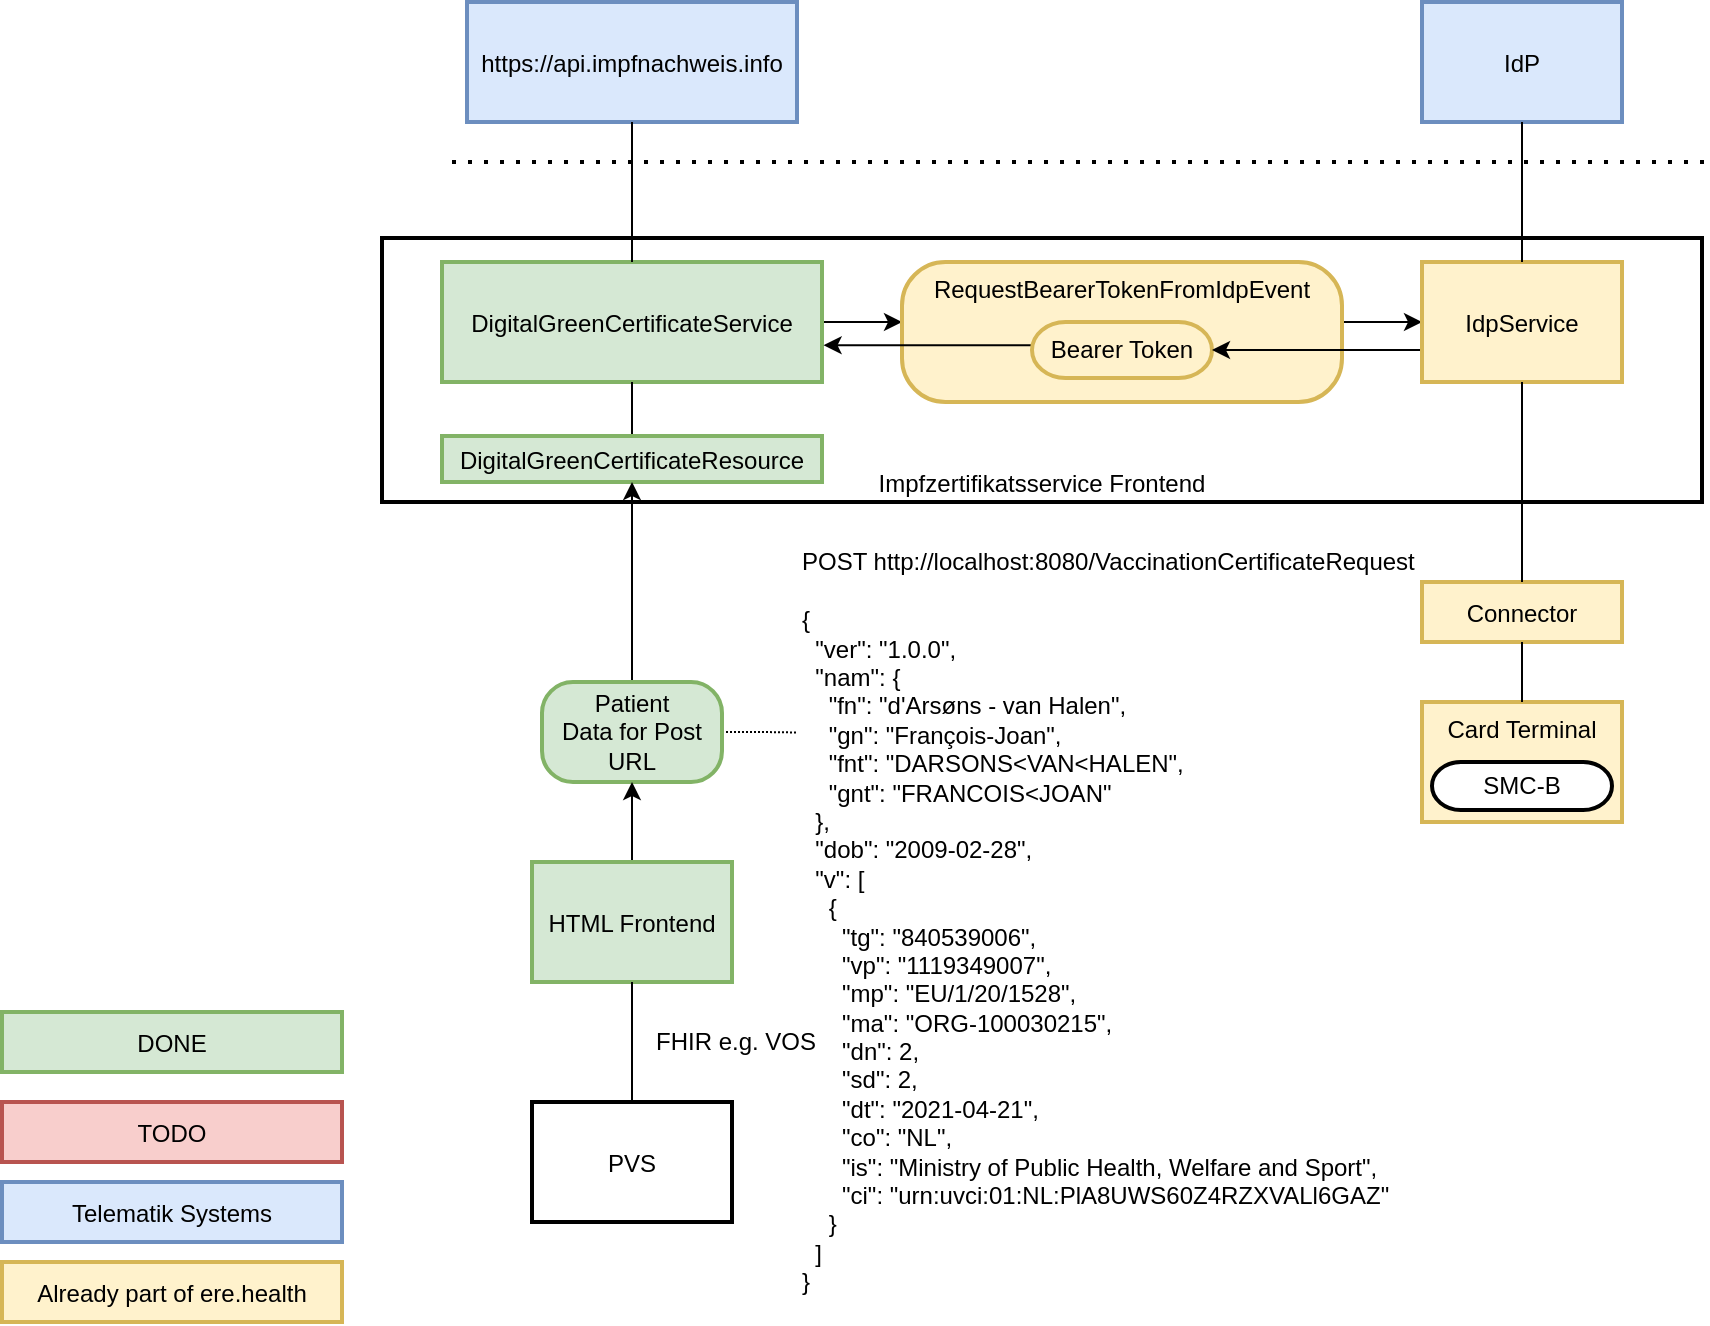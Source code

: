 <mxfile>
    <diagram id="rQ92beCMy6onAW36sVL1" name="overview">
        <mxGraphModel dx="1229" dy="913" grid="1" gridSize="10" guides="1" tooltips="1" connect="1" arrows="1" fold="1" page="1" pageScale="1" pageWidth="827" pageHeight="1169" math="0" shadow="0">
            <root>
                <mxCell id="0"/>
                <mxCell id="1" parent="0"/>
                <mxCell id="36" value="Impfzertifikatsservice Frontend" style="shape=agent;offsetSize=8;strokeWidth=2;verticalAlign=bottom;" parent="1" vertex="1">
                    <mxGeometry x="220" y="378" width="660" height="132" as="geometry"/>
                </mxCell>
                <mxCell id="10" style="edgeStyle=orthogonalEdgeStyle;rounded=0;orthogonalLoop=1;jettySize=auto;html=1;" parent="1" source="2" target="8" edge="1">
                    <mxGeometry relative="1" as="geometry">
                        <Array as="points">
                            <mxPoint x="470" y="420"/>
                            <mxPoint x="470" y="420"/>
                        </Array>
                    </mxGeometry>
                </mxCell>
                <mxCell id="2" value="DigitalGreenCertificateService" style="shape=agent;offsetSize=8;strokeWidth=2;fillColor=#d5e8d4;strokeColor=#82b366;" parent="1" vertex="1">
                    <mxGeometry x="250" y="390" width="190" height="60" as="geometry"/>
                </mxCell>
                <mxCell id="3" value="" style="shape=useedge;vertical=true;endArrow=none;useSignPosition=left;useSignDirection=none;entryX=0.5;entryY=1;entryDx=0;entryDy=0;exitX=0.5;exitY=0;exitDx=0;exitDy=0;" parent="1" source="4" target="2" edge="1">
                    <mxGeometry height="160" relative="1" as="geometry">
                        <mxPoint x="340" y="500" as="sourcePoint"/>
                        <mxPoint x="360" y="470" as="targetPoint"/>
                    </mxGeometry>
                </mxCell>
                <mxCell id="4" value="DigitalGreenCertificateResource" style="shape=agent;offsetSize=8;strokeWidth=2;fillColor=#d5e8d4;strokeColor=#82b366;" parent="1" vertex="1">
                    <mxGeometry x="250" y="477" width="190" height="23" as="geometry"/>
                </mxCell>
                <mxCell id="6" style="edgeStyle=orthogonalEdgeStyle;rounded=0;orthogonalLoop=1;jettySize=auto;html=1;" parent="1" source="5" target="4" edge="1">
                    <mxGeometry relative="1" as="geometry"/>
                </mxCell>
                <mxCell id="30" style="edgeStyle=orthogonalEdgeStyle;rounded=0;orthogonalLoop=1;jettySize=auto;html=1;entryX=0;entryY=0.25;entryDx=0;entryDy=0;endArrow=none;endFill=0;dashed=1;dashPattern=1 1;" parent="1" source="5" target="7" edge="1">
                    <mxGeometry relative="1" as="geometry"/>
                </mxCell>
                <mxCell id="5" value="Patient&lt;br&gt;Data for Post URL" style="rounded=1;whiteSpace=wrap;html=1;arcSize=31;strokeWidth=2;fillColor=#d5e8d4;strokeColor=#82b366;" parent="1" vertex="1">
                    <mxGeometry x="300" y="600" width="90" height="50" as="geometry"/>
                </mxCell>
                <mxCell id="7" value="POST http://localhost:8080/VaccinationCertificateRequest&lt;br&gt;&lt;div&gt;&lt;br&gt;&lt;/div&gt;&lt;div&gt;{&lt;/div&gt;&lt;div&gt;&amp;nbsp; &quot;ver&quot;: &quot;1.0.0&quot;,&lt;/div&gt;&lt;div&gt;&amp;nbsp; &quot;nam&quot;: {&lt;/div&gt;&lt;div&gt;&amp;nbsp; &amp;nbsp; &quot;fn&quot;: &quot;d'Arsøns - van Halen&quot;,&lt;/div&gt;&lt;div&gt;&amp;nbsp; &amp;nbsp; &quot;gn&quot;: &quot;François-Joan&quot;,&lt;/div&gt;&lt;div&gt;&amp;nbsp; &amp;nbsp; &quot;fnt&quot;: &quot;DARSONS&amp;lt;VAN&amp;lt;HALEN&quot;,&lt;/div&gt;&lt;div&gt;&amp;nbsp; &amp;nbsp; &quot;gnt&quot;: &quot;FRANCOIS&amp;lt;JOAN&quot;&lt;/div&gt;&lt;div&gt;&amp;nbsp; },&lt;/div&gt;&lt;div&gt;&amp;nbsp; &quot;dob&quot;: &quot;2009-02-28&quot;,&lt;/div&gt;&lt;div&gt;&amp;nbsp; &quot;v&quot;: [&lt;/div&gt;&lt;div&gt;&amp;nbsp; &amp;nbsp; {&lt;/div&gt;&lt;div&gt;&amp;nbsp; &amp;nbsp; &amp;nbsp; &quot;tg&quot;: &quot;840539006&quot;,&lt;/div&gt;&lt;div&gt;&amp;nbsp; &amp;nbsp; &amp;nbsp; &quot;vp&quot;: &quot;1119349007&quot;,&lt;/div&gt;&lt;div&gt;&amp;nbsp; &amp;nbsp; &amp;nbsp; &quot;mp&quot;: &quot;EU/1/20/1528&quot;,&lt;/div&gt;&lt;div&gt;&amp;nbsp; &amp;nbsp; &amp;nbsp; &quot;ma&quot;: &quot;ORG-100030215&quot;,&lt;/div&gt;&lt;div&gt;&amp;nbsp; &amp;nbsp; &amp;nbsp; &quot;dn&quot;: 2,&lt;/div&gt;&lt;div&gt;&amp;nbsp; &amp;nbsp; &amp;nbsp; &quot;sd&quot;: 2,&lt;/div&gt;&lt;div&gt;&amp;nbsp; &amp;nbsp; &amp;nbsp; &quot;dt&quot;: &quot;2021-04-21&quot;,&lt;/div&gt;&lt;div&gt;&amp;nbsp; &amp;nbsp; &amp;nbsp; &quot;co&quot;: &quot;NL&quot;,&lt;/div&gt;&lt;div&gt;&amp;nbsp; &amp;nbsp; &amp;nbsp; &quot;is&quot;: &quot;Ministry of Public Health, Welfare and Sport&quot;,&lt;/div&gt;&lt;div&gt;&amp;nbsp; &amp;nbsp; &amp;nbsp; &quot;ci&quot;: &quot;urn:uvci:01:NL:PlA8UWS60Z4RZXVALl6GAZ&quot;&lt;/div&gt;&lt;div&gt;&amp;nbsp; &amp;nbsp; }&lt;/div&gt;&lt;div&gt;&amp;nbsp; ]&lt;/div&gt;&lt;div&gt;}&lt;/div&gt;" style="text;html=1;strokeColor=none;fillColor=none;align=left;verticalAlign=middle;whiteSpace=wrap;rounded=0;" parent="1" vertex="1">
                    <mxGeometry x="427.5" y="530.5" width="370" height="379" as="geometry"/>
                </mxCell>
                <mxCell id="18" style="edgeStyle=orthogonalEdgeStyle;rounded=0;orthogonalLoop=1;jettySize=auto;html=1;" parent="1" source="8" target="12" edge="1">
                    <mxGeometry relative="1" as="geometry">
                        <Array as="points">
                            <mxPoint x="720" y="420"/>
                            <mxPoint x="720" y="420"/>
                        </Array>
                    </mxGeometry>
                </mxCell>
                <mxCell id="8" value="RequestBearerTokenFromIdpEvent" style="rounded=1;whiteSpace=wrap;html=1;arcSize=31;strokeWidth=2;verticalAlign=top;fillColor=#fff2cc;strokeColor=#d6b656;" parent="1" vertex="1">
                    <mxGeometry x="480" y="390" width="220" height="70" as="geometry"/>
                </mxCell>
                <mxCell id="11" style="edgeStyle=orthogonalEdgeStyle;rounded=0;orthogonalLoop=1;jettySize=auto;html=1;entryX=1.004;entryY=0.693;entryDx=0;entryDy=0;entryPerimeter=0;" parent="1" source="9" target="2" edge="1">
                    <mxGeometry relative="1" as="geometry">
                        <Array as="points">
                            <mxPoint x="441" y="432"/>
                        </Array>
                    </mxGeometry>
                </mxCell>
                <mxCell id="9" value="Bearer Token" style="rounded=1;whiteSpace=wrap;html=1;arcSize=60;strokeWidth=2;fillColor=#fff2cc;strokeColor=#d6b656;" parent="1" vertex="1">
                    <mxGeometry x="545" y="420" width="90" height="28" as="geometry"/>
                </mxCell>
                <mxCell id="19" style="edgeStyle=orthogonalEdgeStyle;rounded=0;orthogonalLoop=1;jettySize=auto;html=1;" parent="1" source="12" target="9" edge="1">
                    <mxGeometry relative="1" as="geometry">
                        <Array as="points">
                            <mxPoint x="720" y="434"/>
                            <mxPoint x="720" y="434"/>
                        </Array>
                    </mxGeometry>
                </mxCell>
                <mxCell id="12" value="IdpService" style="shape=agent;offsetSize=8;strokeWidth=2;fillColor=#fff2cc;strokeColor=#d6b656;" parent="1" vertex="1">
                    <mxGeometry x="740" y="390" width="100" height="60" as="geometry"/>
                </mxCell>
                <mxCell id="13" value="Connector" style="shape=agent;offsetSize=8;strokeWidth=2;fillColor=#fff2cc;strokeColor=#d6b656;" parent="1" vertex="1">
                    <mxGeometry x="740" y="550" width="100" height="30" as="geometry"/>
                </mxCell>
                <mxCell id="14" value="Card Terminal" style="shape=agent;offsetSize=8;strokeWidth=2;verticalAlign=top;fillColor=#fff2cc;strokeColor=#d6b656;" parent="1" vertex="1">
                    <mxGeometry x="740" y="610" width="100" height="60" as="geometry"/>
                </mxCell>
                <mxCell id="15" value="SMC-B" style="rounded=1;whiteSpace=wrap;html=1;arcSize=60;strokeWidth=2;" parent="1" vertex="1">
                    <mxGeometry x="745" y="640" width="90" height="24" as="geometry"/>
                </mxCell>
                <mxCell id="16" value="" style="shape=useedge;vertical=true;endArrow=none;useSignPosition=left;useSignDirection=none;entryX=0.5;entryY=1;entryDx=0;entryDy=0;exitX=0.5;exitY=0;exitDx=0;exitDy=0;dx=0;dy=80;" parent="1" source="13" target="12" edge="1">
                    <mxGeometry height="160" relative="1" as="geometry">
                        <mxPoint x="740" y="590" as="sourcePoint"/>
                        <mxPoint x="740" y="430" as="targetPoint"/>
                    </mxGeometry>
                </mxCell>
                <mxCell id="17" value="" style="shape=useedge;vertical=true;endArrow=none;useSignPosition=left;useSignDirection=none;entryX=0.5;entryY=1;entryDx=0;entryDy=0;exitX=0.5;exitY=0;exitDx=0;exitDy=0;" parent="1" source="14" target="13" edge="1">
                    <mxGeometry height="160" relative="1" as="geometry">
                        <mxPoint x="800" y="750" as="sourcePoint"/>
                        <mxPoint x="800" y="590" as="targetPoint"/>
                    </mxGeometry>
                </mxCell>
                <mxCell id="20" value="" style="endArrow=none;dashed=1;html=1;dashPattern=1 3;strokeWidth=2;" parent="1" edge="1">
                    <mxGeometry width="50" height="50" relative="1" as="geometry">
                        <mxPoint x="881" y="340" as="sourcePoint"/>
                        <mxPoint x="250" y="340" as="targetPoint"/>
                    </mxGeometry>
                </mxCell>
                <mxCell id="21" value="IdP" style="shape=agent;offsetSize=8;strokeWidth=2;fillColor=#dae8fc;strokeColor=#6c8ebf;" parent="1" vertex="1">
                    <mxGeometry x="740" y="260" width="100" height="60" as="geometry"/>
                </mxCell>
                <mxCell id="22" value="" style="shape=useedge;vertical=true;endArrow=none;useSignPosition=left;useSignDirection=none;entryX=0.5;entryY=1;entryDx=0;entryDy=0;exitX=0.5;exitY=0;exitDx=0;exitDy=0;" parent="1" source="12" target="21" edge="1">
                    <mxGeometry height="160" relative="1" as="geometry">
                        <mxPoint x="780" y="460" as="sourcePoint"/>
                        <mxPoint x="780" y="300" as="targetPoint"/>
                    </mxGeometry>
                </mxCell>
                <mxCell id="23" value="https://api.impfnachweis.info" style="shape=agent;offsetSize=8;strokeWidth=2;fillColor=#dae8fc;strokeColor=#6c8ebf;" parent="1" vertex="1">
                    <mxGeometry x="262.5" y="260" width="165" height="60" as="geometry"/>
                </mxCell>
                <mxCell id="24" value="" style="shape=useedge;vertical=true;endArrow=none;useSignPosition=left;useSignDirection=none;entryX=0.5;entryY=1;entryDx=0;entryDy=0;" parent="1" target="23" edge="1">
                    <mxGeometry height="160" relative="1" as="geometry">
                        <mxPoint x="345" y="390" as="sourcePoint"/>
                        <mxPoint x="340" y="320" as="targetPoint"/>
                    </mxGeometry>
                </mxCell>
                <mxCell id="31" style="edgeStyle=orthogonalEdgeStyle;rounded=0;orthogonalLoop=1;jettySize=auto;html=1;entryX=0.5;entryY=1;entryDx=0;entryDy=0;endArrow=classic;endFill=1;" parent="1" source="26" target="5" edge="1">
                    <mxGeometry relative="1" as="geometry"/>
                </mxCell>
                <mxCell id="26" value="HTML Frontend" style="shape=agent;offsetSize=8;strokeWidth=2;fillColor=#d5e8d4;strokeColor=#82b366;" parent="1" vertex="1">
                    <mxGeometry x="295" y="690" width="100" height="60" as="geometry"/>
                </mxCell>
                <mxCell id="27" value="PVS" style="shape=agent;offsetSize=8;strokeWidth=2;" parent="1" vertex="1">
                    <mxGeometry x="295" y="810" width="100" height="60" as="geometry"/>
                </mxCell>
                <mxCell id="28" value="" style="shape=useedge;vertical=true;endArrow=none;useSignPosition=left;useSignDirection=none;entryX=0.5;entryY=1;entryDx=0;entryDy=0;exitX=0.5;exitY=0;exitDx=0;exitDy=0;" parent="1" source="27" target="26" edge="1">
                    <mxGeometry height="160" relative="1" as="geometry">
                        <mxPoint x="340" y="920" as="sourcePoint"/>
                        <mxPoint x="340" y="760" as="targetPoint"/>
                    </mxGeometry>
                </mxCell>
                <mxCell id="32" value="FHIR e.g. VOS" style="text;html=1;strokeColor=none;fillColor=none;align=center;verticalAlign=middle;whiteSpace=wrap;rounded=0;" parent="1" vertex="1">
                    <mxGeometry x="354" y="770" width="86" height="20" as="geometry"/>
                </mxCell>
                <mxCell id="33" value="TODO" style="shape=agent;offsetSize=8;strokeWidth=2;fillColor=#f8cecc;strokeColor=#b85450;" parent="1" vertex="1">
                    <mxGeometry x="30" y="810" width="170" height="30" as="geometry"/>
                </mxCell>
                <mxCell id="34" value="Telematik Systems" style="shape=agent;offsetSize=8;strokeWidth=2;fillColor=#dae8fc;strokeColor=#6c8ebf;" parent="1" vertex="1">
                    <mxGeometry x="30" y="850" width="170" height="30" as="geometry"/>
                </mxCell>
                <mxCell id="35" value="Already part of ere.health" style="shape=agent;offsetSize=8;strokeWidth=2;fillColor=#fff2cc;strokeColor=#d6b656;" parent="1" vertex="1">
                    <mxGeometry x="30" y="890" width="170" height="30" as="geometry"/>
                </mxCell>
                <mxCell id="7Z9cOiM-g3Fc-y6LfjgT-36" value="DONE" style="shape=agent;offsetSize=8;strokeWidth=2;fillColor=#d5e8d4;strokeColor=#82b366;" vertex="1" parent="1">
                    <mxGeometry x="30" y="765" width="170" height="30" as="geometry"/>
                </mxCell>
            </root>
        </mxGraphModel>
    </diagram>
    <diagram id="NSbMiDiKuDosFs-GQHZI" name="idp-setup">
        <mxGraphModel dx="2056" dy="2082" grid="1" gridSize="10" guides="1" tooltips="1" connect="1" arrows="1" fold="1" page="1" pageScale="1" pageWidth="827" pageHeight="1169" math="0" shadow="0">
            <root>
                <mxCell id="VTG1VWD92rHX7Rp3p7Wr-0"/>
                <mxCell id="VTG1VWD92rHX7Rp3p7Wr-1" parent="VTG1VWD92rHX7Rp3p7Wr-0"/>
                <mxCell id="VTG1VWD92rHX7Rp3p7Wr-2" value="production system" style="text;html=1;strokeColor=none;fillColor=none;align=center;verticalAlign=middle;whiteSpace=wrap;rounded=0;fontSize=24;" vertex="1" parent="VTG1VWD92rHX7Rp3p7Wr-1">
                    <mxGeometry x="40" y="40" width="230" height="20" as="geometry"/>
                </mxCell>
                <mxCell id="VTG1VWD92rHX7Rp3p7Wr-3" value="local development set up" style="text;html=1;strokeColor=none;fillColor=none;align=center;verticalAlign=middle;whiteSpace=wrap;rounded=0;fontSize=24;" vertex="1" parent="VTG1VWD92rHX7Rp3p7Wr-1">
                    <mxGeometry x="630" y="40" width="280" height="20" as="geometry"/>
                </mxCell>
                <mxCell id="VTG1VWD92rHX7Rp3p7Wr-4" value="Connector" style="shape=agent;offsetSize=8;strokeWidth=2;verticalAlign=top;" vertex="1" parent="VTG1VWD92rHX7Rp3p7Wr-1">
                    <mxGeometry x="-10" y="300" width="190" height="83" as="geometry"/>
                </mxCell>
                <mxCell id="VTG1VWD92rHX7Rp3p7Wr-5" value="Card Terminal" style="shape=agent;offsetSize=8;strokeWidth=2;verticalAlign=top;" vertex="1" parent="VTG1VWD92rHX7Rp3p7Wr-1">
                    <mxGeometry x="-190" y="296.5" width="140" height="90" as="geometry"/>
                </mxCell>
                <mxCell id="VTG1VWD92rHX7Rp3p7Wr-6" value="SMC-B" style="rounded=1;whiteSpace=wrap;html=1;arcSize=40;strokeWidth=2;verticalAlign=top;" vertex="1" parent="VTG1VWD92rHX7Rp3p7Wr-1">
                    <mxGeometry x="-180" y="324.5" width="120" height="60" as="geometry"/>
                </mxCell>
                <mxCell id="VTG1VWD92rHX7Rp3p7Wr-7" value="" style="shape=useedge;endArrow=none;useSignPosition=up;useSignDirection=none;exitX=1.018;exitY=0.604;exitDx=0;exitDy=0;exitPerimeter=0;entryX=0;entryY=0.5;entryDx=0;entryDy=0;" edge="1" parent="VTG1VWD92rHX7Rp3p7Wr-1" source="VTG1VWD92rHX7Rp3p7Wr-5" target="VTG1VWD92rHX7Rp3p7Wr-4">
                    <mxGeometry width="160" relative="1" as="geometry">
                        <mxPoint x="50" y="390" as="sourcePoint"/>
                        <mxPoint x="210" y="390" as="targetPoint"/>
                    </mxGeometry>
                </mxCell>
                <mxCell id="VTG1VWD92rHX7Rp3p7Wr-8" value="Key Pair" style="rounded=1;whiteSpace=wrap;html=1;arcSize=60;strokeWidth=2;" vertex="1" parent="VTG1VWD92rHX7Rp3p7Wr-1">
                    <mxGeometry x="-160" y="354.5" width="80" height="28" as="geometry"/>
                </mxCell>
                <mxCell id="VTG1VWD92rHX7Rp3p7Wr-13" style="edgeStyle=orthogonalEdgeStyle;rounded=0;orthogonalLoop=1;jettySize=auto;html=1;" edge="1" parent="VTG1VWD92rHX7Rp3p7Wr-1" source="VTG1VWD92rHX7Rp3p7Wr-9" target="VTG1VWD92rHX7Rp3p7Wr-12">
                    <mxGeometry relative="1" as="geometry">
                        <Array as="points">
                            <mxPoint x="150" y="320"/>
                            <mxPoint x="150" y="230"/>
                        </Array>
                    </mxGeometry>
                </mxCell>
                <mxCell id="VTG1VWD92rHX7Rp3p7Wr-9" value="ere.health&#10;DGC" style="shape=agent;offsetSize=8;strokeWidth=2;" vertex="1" parent="VTG1VWD92rHX7Rp3p7Wr-1">
                    <mxGeometry x="220" y="302" width="100" height="60" as="geometry"/>
                </mxCell>
                <mxCell id="VTG1VWD92rHX7Rp3p7Wr-10" value="" style="shape=useedge;endArrow=none;useSignPosition=up;useSignDirection=none;exitX=1;exitY=0.5;exitDx=0;exitDy=0;entryX=0;entryY=0.5;entryDx=0;entryDy=0;" edge="1" parent="VTG1VWD92rHX7Rp3p7Wr-1" source="VTG1VWD92rHX7Rp3p7Wr-4" target="VTG1VWD92rHX7Rp3p7Wr-9">
                    <mxGeometry width="160" relative="1" as="geometry">
                        <mxPoint x="180" y="380" as="sourcePoint"/>
                        <mxPoint x="340" y="380" as="targetPoint"/>
                    </mxGeometry>
                </mxCell>
                <mxCell id="VTG1VWD92rHX7Rp3p7Wr-16" style="edgeStyle=orthogonalEdgeStyle;rounded=0;orthogonalLoop=1;jettySize=auto;html=1;" edge="1" parent="VTG1VWD92rHX7Rp3p7Wr-1" source="VTG1VWD92rHX7Rp3p7Wr-11" target="VTG1VWD92rHX7Rp3p7Wr-15">
                    <mxGeometry relative="1" as="geometry"/>
                </mxCell>
                <mxCell id="VTG1VWD92rHX7Rp3p7Wr-11" value="IdP" style="shape=agent;offsetSize=8;strokeWidth=2;" vertex="1" parent="VTG1VWD92rHX7Rp3p7Wr-1">
                    <mxGeometry x="220" y="80" width="100" height="60" as="geometry"/>
                </mxCell>
                <mxCell id="VTG1VWD92rHX7Rp3p7Wr-14" style="edgeStyle=orthogonalEdgeStyle;rounded=0;orthogonalLoop=1;jettySize=auto;html=1;entryX=0.083;entryY=1.045;entryDx=0;entryDy=0;entryPerimeter=0;" edge="1" parent="VTG1VWD92rHX7Rp3p7Wr-1" source="VTG1VWD92rHX7Rp3p7Wr-12" target="VTG1VWD92rHX7Rp3p7Wr-11">
                    <mxGeometry relative="1" as="geometry">
                        <Array as="points">
                            <mxPoint x="228" y="190"/>
                            <mxPoint x="228" y="190"/>
                        </Array>
                    </mxGeometry>
                </mxCell>
                <mxCell id="VTG1VWD92rHX7Rp3p7Wr-12" value="OpenId Dance" style="rounded=1;whiteSpace=wrap;html=1;arcSize=60;strokeWidth=2;" vertex="1" parent="VTG1VWD92rHX7Rp3p7Wr-1">
                    <mxGeometry x="180" y="210" width="90" height="40" as="geometry"/>
                </mxCell>
                <mxCell id="VTG1VWD92rHX7Rp3p7Wr-17" style="edgeStyle=orthogonalEdgeStyle;rounded=0;orthogonalLoop=1;jettySize=auto;html=1;entryX=0.75;entryY=0;entryDx=0;entryDy=0;" edge="1" parent="VTG1VWD92rHX7Rp3p7Wr-1" source="VTG1VWD92rHX7Rp3p7Wr-15" target="VTG1VWD92rHX7Rp3p7Wr-9">
                    <mxGeometry relative="1" as="geometry"/>
                </mxCell>
                <mxCell id="VTG1VWD92rHX7Rp3p7Wr-15" value="Id Token" style="rounded=1;whiteSpace=wrap;html=1;arcSize=60;strokeWidth=2;" vertex="1" parent="VTG1VWD92rHX7Rp3p7Wr-1">
                    <mxGeometry x="290" y="210" width="90" height="40" as="geometry"/>
                </mxCell>
                <mxCell id="VTG1VWD92rHX7Rp3p7Wr-18" value="ere.health DGC " style="shape=agent;offsetSize=8;strokeWidth=2;fontSize=12;verticalAlign=top;" vertex="1" parent="VTG1VWD92rHX7Rp3p7Wr-1">
                    <mxGeometry x="540" y="318.5" width="520" height="83.5" as="geometry"/>
                </mxCell>
                <mxCell id="VTG1VWD92rHX7Rp3p7Wr-19" value="Titus" style="shape=agent;offsetSize=8;strokeWidth=2;fontSize=12;verticalAlign=top;" vertex="1" parent="VTG1VWD92rHX7Rp3p7Wr-1">
                    <mxGeometry x="540" y="110" width="520" height="110" as="geometry"/>
                </mxCell>
                <mxCell id="VTG1VWD92rHX7Rp3p7Wr-20" value="AuthSignatureService" style="shape=agent;offsetSize=8;strokeWidth=2;fontSize=12;" vertex="1" parent="VTG1VWD92rHX7Rp3p7Wr-1">
                    <mxGeometry x="15" y="330" width="140" height="33" as="geometry"/>
                </mxCell>
                <mxCell id="VTG1VWD92rHX7Rp3p7Wr-21" value="AuthSignatureService" style="shape=agent;offsetSize=8;strokeWidth=2;fontSize=12;" vertex="1" parent="VTG1VWD92rHX7Rp3p7Wr-1">
                    <mxGeometry x="550" y="170" width="137" height="33" as="geometry"/>
                </mxCell>
                <mxCell id="VTG1VWD92rHX7Rp3p7Wr-22" value="IdP" style="shape=agent;offsetSize=8;strokeWidth=2;fontSize=12;" vertex="1" parent="VTG1VWD92rHX7Rp3p7Wr-1">
                    <mxGeometry x="930" y="153" width="100" height="60" as="geometry"/>
                </mxCell>
                <mxCell id="VTG1VWD92rHX7Rp3p7Wr-23" value="IdPClientTest" style="shape=agent;offsetSize=8;strokeWidth=2;fontSize=12;" vertex="1" parent="VTG1VWD92rHX7Rp3p7Wr-1">
                    <mxGeometry x="550" y="354" width="490" height="40" as="geometry"/>
                </mxCell>
                <mxCell id="VTG1VWD92rHX7Rp3p7Wr-24" value="CardService" style="shape=agent;offsetSize=8;strokeWidth=2;fontSize=12;" vertex="1" parent="VTG1VWD92rHX7Rp3p7Wr-1">
                    <mxGeometry x="548.5" y="120" width="140" height="33" as="geometry"/>
                </mxCell>
                <mxCell id="VTG1VWD92rHX7Rp3p7Wr-26" style="edgeStyle=orthogonalEdgeStyle;rounded=0;orthogonalLoop=1;jettySize=auto;html=1;fontSize=12;" edge="1" parent="VTG1VWD92rHX7Rp3p7Wr-1" source="VTG1VWD92rHX7Rp3p7Wr-25">
                    <mxGeometry relative="1" as="geometry">
                        <mxPoint x="643" y="402" as="targetPoint"/>
                        <Array as="points">
                            <mxPoint x="640" y="426"/>
                            <mxPoint x="643" y="426"/>
                        </Array>
                    </mxGeometry>
                </mxCell>
                <mxCell id="VTG1VWD92rHX7Rp3p7Wr-25" value="ps_erp_incentergy_01.p12" style="rounded=1;whiteSpace=wrap;html=1;arcSize=60;strokeWidth=2;fontSize=12;" vertex="1" parent="VTG1VWD92rHX7Rp3p7Wr-1">
                    <mxGeometry x="550" y="450" width="180" height="40" as="geometry"/>
                </mxCell>
                <mxCell id="VTG1VWD92rHX7Rp3p7Wr-27" value="" style="shape=useedge;vertical=true;endArrow=none;useSignPosition=left;useSignDirection=none;fontSize=12;exitX=0.087;exitY=-0.025;exitDx=0;exitDy=0;exitPerimeter=0;" edge="1" parent="VTG1VWD92rHX7Rp3p7Wr-1" source="VTG1VWD92rHX7Rp3p7Wr-23">
                    <mxGeometry height="160" relative="1" as="geometry">
                        <mxPoint x="600" y="420" as="sourcePoint"/>
                        <mxPoint x="590" y="221" as="targetPoint"/>
                    </mxGeometry>
                </mxCell>
                <mxCell id="VTG1VWD92rHX7Rp3p7Wr-28" value="SSL Connection uses the ps_erp_incentergy_01.p12&lt;br&gt;client certificate" style="text;html=1;strokeColor=none;fillColor=none;align=center;verticalAlign=middle;whiteSpace=wrap;rounded=0;fontSize=12;" vertex="1" parent="VTG1VWD92rHX7Rp3p7Wr-1">
                    <mxGeometry x="610" y="252" width="170" height="54.5" as="geometry"/>
                </mxCell>
                <mxCell id="VTG1VWD92rHX7Rp3p7Wr-30" style="edgeStyle=orthogonalEdgeStyle;rounded=0;orthogonalLoop=1;jettySize=auto;html=1;fontSize=12;" edge="1" parent="VTG1VWD92rHX7Rp3p7Wr-1" source="VTG1VWD92rHX7Rp3p7Wr-29" target="VTG1VWD92rHX7Rp3p7Wr-21">
                    <mxGeometry relative="1" as="geometry"/>
                </mxCell>
                <mxCell id="VTG1VWD92rHX7Rp3p7Wr-29" value="SMC-B&lt;br&gt;1-2-ARZT-WaltrautDrombusch01" style="rounded=1;whiteSpace=wrap;html=1;arcSize=60;strokeWidth=2;fontSize=12;" vertex="1" parent="VTG1VWD92rHX7Rp3p7Wr-1">
                    <mxGeometry x="710" y="164" width="140" height="45" as="geometry"/>
                </mxCell>
                <mxCell id="VTG1VWD92rHX7Rp3p7Wr-31" value="https://idp.erezept-instanz1.titus.ti-dienste.de/auth/realms/idp" style="text;html=1;strokeColor=none;fillColor=none;align=center;verticalAlign=middle;whiteSpace=wrap;rounded=0;fontSize=12;" vertex="1" parent="VTG1VWD92rHX7Rp3p7Wr-1">
                    <mxGeometry x="1060" y="173" width="340" height="20" as="geometry"/>
                </mxCell>
                <mxCell id="VTG1VWD92rHX7Rp3p7Wr-32" value="" style="shape=useedge;vertical=true;endArrow=none;useSignPosition=left;useSignDirection=none;fontSize=12;entryX=0.5;entryY=1;entryDx=0;entryDy=0;exitX=0.861;exitY=-0.004;exitDx=0;exitDy=0;exitPerimeter=0;" edge="1" parent="VTG1VWD92rHX7Rp3p7Wr-1" source="VTG1VWD92rHX7Rp3p7Wr-23" target="VTG1VWD92rHX7Rp3p7Wr-22">
                    <mxGeometry height="160" relative="1" as="geometry">
                        <mxPoint x="970" y="410" as="sourcePoint"/>
                        <mxPoint x="970" y="250" as="targetPoint"/>
                    </mxGeometry>
                </mxCell>
                <mxCell id="VTG1VWD92rHX7Rp3p7Wr-33" value="IdP Set Up (production vs local)" style="text;html=1;strokeColor=none;fillColor=none;align=center;verticalAlign=middle;whiteSpace=wrap;rounded=0;fontSize=24;" vertex="1" parent="VTG1VWD92rHX7Rp3p7Wr-1">
                    <mxGeometry x="270" y="-40" width="360" height="20" as="geometry"/>
                </mxCell>
            </root>
        </mxGraphModel>
    </diagram>
</mxfile>